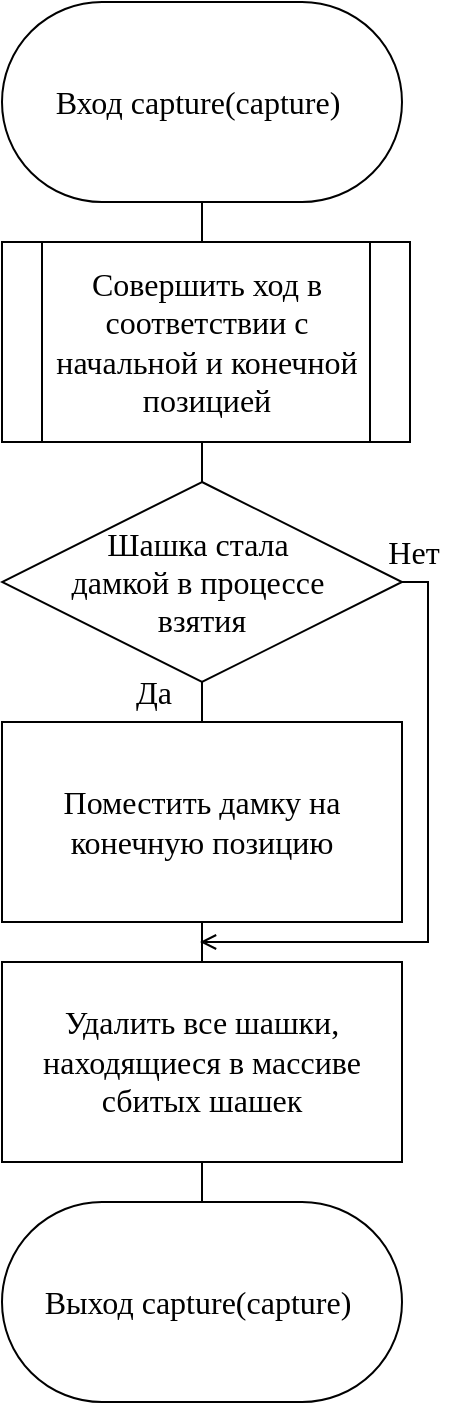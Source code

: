 <mxfile version="25.0.2">
  <diagram name="Страница 1" id="LXEKsg3gmIdK38urKFfV">
    <mxGraphModel dx="1434" dy="844" grid="1" gridSize="10" guides="1" tooltips="1" connect="1" arrows="1" fold="1" page="1" pageScale="1" pageWidth="827" pageHeight="1169" math="0" shadow="0">
      <root>
        <mxCell id="0" />
        <mxCell id="1" parent="0" />
        <mxCell id="hPg9xl0dATdkV_yRJ5km-3" style="edgeStyle=orthogonalEdgeStyle;rounded=0;orthogonalLoop=1;jettySize=auto;html=1;exitX=0.5;exitY=1;exitDx=0;exitDy=0;endArrow=none;endFill=0;" parent="1" source="0cwe3M5tGcR-USpYgtYH-3" edge="1">
          <mxGeometry relative="1" as="geometry">
            <mxPoint x="414" y="160" as="targetPoint" />
          </mxGeometry>
        </mxCell>
        <mxCell id="0cwe3M5tGcR-USpYgtYH-3" value="&lt;font face=&quot;Times New Roman&quot; style=&quot;font-size: 16px;&quot;&gt;Вход capture(capture)&amp;nbsp;&lt;/font&gt;" style="rounded=1;whiteSpace=wrap;html=1;arcSize=50;" parent="1" vertex="1">
          <mxGeometry x="314" y="40" width="200" height="100" as="geometry" />
        </mxCell>
        <mxCell id="hPg9xl0dATdkV_yRJ5km-11" value="&lt;font style=&quot;font-size: 16px;&quot;&gt;Поместить дамку на конечную позицию&lt;/font&gt;" style="rounded=0;whiteSpace=wrap;html=1;fontSize=14;fontFamily=Times New Roman;" parent="1" vertex="1">
          <mxGeometry x="314" y="400" width="200" height="100" as="geometry" />
        </mxCell>
        <mxCell id="hPg9xl0dATdkV_yRJ5km-19" style="edgeStyle=orthogonalEdgeStyle;rounded=0;orthogonalLoop=1;jettySize=auto;html=1;exitX=0.5;exitY=1;exitDx=0;exitDy=0;entryX=0.5;entryY=0;entryDx=0;entryDy=0;endArrow=none;endFill=0;" parent="1" edge="1">
          <mxGeometry relative="1" as="geometry">
            <mxPoint x="414" y="520" as="targetPoint" />
            <mxPoint x="414" y="500" as="sourcePoint" />
          </mxGeometry>
        </mxCell>
        <mxCell id="hPg9xl0dATdkV_yRJ5km-23" style="edgeStyle=orthogonalEdgeStyle;rounded=0;orthogonalLoop=1;jettySize=auto;html=1;exitX=0.5;exitY=1;exitDx=0;exitDy=0;entryX=0.5;entryY=0;entryDx=0;entryDy=0;endArrow=none;endFill=0;" parent="1" source="hPg9xl0dATdkV_yRJ5km-21" edge="1">
          <mxGeometry relative="1" as="geometry">
            <mxPoint x="414" y="640" as="targetPoint" />
          </mxGeometry>
        </mxCell>
        <mxCell id="hPg9xl0dATdkV_yRJ5km-21" value="&lt;font style=&quot;font-size: 16px;&quot;&gt;Удалить все шашки, находящиеся в массиве сбитых шашек&lt;/font&gt;" style="rounded=0;whiteSpace=wrap;html=1;fontSize=14;fontFamily=Times New Roman;" parent="1" vertex="1">
          <mxGeometry x="314" y="520" width="200" height="100" as="geometry" />
        </mxCell>
        <mxCell id="hPg9xl0dATdkV_yRJ5km-31" value="&lt;font style=&quot;font-size: 16px;&quot; face=&quot;Times New Roman&quot;&gt;Да&lt;/font&gt;" style="text;html=1;strokeColor=none;fillColor=none;align=center;verticalAlign=middle;whiteSpace=wrap;rounded=0;" parent="1" vertex="1">
          <mxGeometry x="360" y="370" width="60" height="30" as="geometry" />
        </mxCell>
        <mxCell id="r1ErWBez4qwmYsoP79tM-3" style="edgeStyle=orthogonalEdgeStyle;rounded=0;orthogonalLoop=1;jettySize=auto;html=1;exitX=0.5;exitY=1;exitDx=0;exitDy=0;entryX=0.5;entryY=0;entryDx=0;entryDy=0;endArrow=none;endFill=0;" parent="1" target="r1ErWBez4qwmYsoP79tM-1" edge="1">
          <mxGeometry relative="1" as="geometry">
            <mxPoint x="414" y="260" as="sourcePoint" />
          </mxGeometry>
        </mxCell>
        <mxCell id="r1ErWBez4qwmYsoP79tM-5" style="edgeStyle=orthogonalEdgeStyle;rounded=0;orthogonalLoop=1;jettySize=auto;html=1;exitX=0.5;exitY=1;exitDx=0;exitDy=0;entryX=0.5;entryY=0;entryDx=0;entryDy=0;endArrow=none;endFill=0;" parent="1" source="r1ErWBez4qwmYsoP79tM-1" target="hPg9xl0dATdkV_yRJ5km-11" edge="1">
          <mxGeometry relative="1" as="geometry" />
        </mxCell>
        <mxCell id="r1ErWBez4qwmYsoP79tM-6" style="edgeStyle=orthogonalEdgeStyle;rounded=0;orthogonalLoop=1;jettySize=auto;html=1;endArrow=open;endFill=0;exitX=1;exitY=0.5;exitDx=0;exitDy=0;" parent="1" source="r1ErWBez4qwmYsoP79tM-1" edge="1">
          <mxGeometry relative="1" as="geometry">
            <mxPoint x="413" y="510" as="targetPoint" />
            <mxPoint x="590" y="290" as="sourcePoint" />
            <Array as="points">
              <mxPoint x="527" y="330" />
              <mxPoint x="527" y="510" />
            </Array>
          </mxGeometry>
        </mxCell>
        <mxCell id="r1ErWBez4qwmYsoP79tM-1" value="&lt;font face=&quot;Times New Roman&quot;&gt;&lt;span style=&quot;font-size: 16px;&quot;&gt;Шашка стала&amp;nbsp;&lt;/span&gt;&lt;/font&gt;&lt;div&gt;&lt;font face=&quot;Times New Roman&quot;&gt;&lt;span style=&quot;font-size: 16px;&quot;&gt;дамкой в процессе&amp;nbsp;&lt;/span&gt;&lt;/font&gt;&lt;div&gt;&lt;font face=&quot;Times New Roman&quot;&gt;&lt;span style=&quot;font-size: 16px;&quot;&gt;взятия&lt;/span&gt;&lt;/font&gt;&lt;/div&gt;&lt;/div&gt;" style="rhombus;whiteSpace=wrap;html=1;" parent="1" vertex="1">
          <mxGeometry x="314" y="280" width="200" height="100" as="geometry" />
        </mxCell>
        <mxCell id="r1ErWBez4qwmYsoP79tM-7" value="&lt;font style=&quot;font-size: 16px;&quot; face=&quot;Times New Roman&quot;&gt;Нет&lt;/font&gt;" style="text;html=1;strokeColor=none;fillColor=none;align=center;verticalAlign=middle;whiteSpace=wrap;rounded=0;" parent="1" vertex="1">
          <mxGeometry x="490" y="300" width="60" height="30" as="geometry" />
        </mxCell>
        <mxCell id="r1ErWBez4qwmYsoP79tM-10" value="&lt;span style=&quot;font-family: &amp;quot;Times New Roman&amp;quot;; font-size: 16px;&quot;&gt;Выход capture(capture)&amp;nbsp;&lt;/span&gt;" style="rounded=1;whiteSpace=wrap;html=1;arcSize=50;" parent="1" vertex="1">
          <mxGeometry x="314" y="640" width="200" height="100" as="geometry" />
        </mxCell>
        <mxCell id="akJ8w-9x_4d0kyvGYwg7-1" value="&lt;span style=&quot;font-family: &amp;quot;Times New Roman&amp;quot;; font-size: 16px;&quot;&gt;Совершить ход в соответствии с начальной и конечной позицией&lt;/span&gt;" style="shape=process;whiteSpace=wrap;html=1;backgroundOutline=1;" vertex="1" parent="1">
          <mxGeometry x="314" y="160" width="204" height="100" as="geometry" />
        </mxCell>
      </root>
    </mxGraphModel>
  </diagram>
</mxfile>
